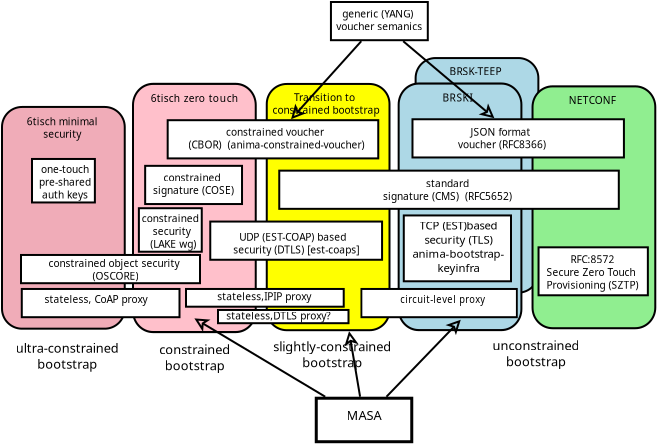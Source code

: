 <?xml version="1.0" encoding="UTF-8"?>
<dia:diagram xmlns:dia="http://www.lysator.liu.se/~alla/dia/">
  <dia:layer name="Background" visible="true" connectable="true" active="true">
    <dia:group>
      <dia:attribute name="meta">
        <dia:composite type="dict"/>
      </dia:attribute>
      <dia:attribute name="matrix"/>
      <dia:object type="Standard - Box" version="0" id="O0">
        <dia:attribute name="obj_pos">
          <dia:point val="14.435,-1.19"/>
        </dia:attribute>
        <dia:attribute name="obj_bb">
          <dia:rectangle val="14.386,-1.24;20.622,10.588"/>
        </dia:attribute>
        <dia:attribute name="elem_corner">
          <dia:point val="14.435,-1.19"/>
        </dia:attribute>
        <dia:attribute name="elem_width">
          <dia:real val="6.137"/>
        </dia:attribute>
        <dia:attribute name="elem_height">
          <dia:real val="11.729"/>
        </dia:attribute>
        <dia:attribute name="border_width">
          <dia:real val="0.1"/>
        </dia:attribute>
        <dia:attribute name="inner_color">
          <dia:color val="#add8e6ff"/>
        </dia:attribute>
        <dia:attribute name="show_background">
          <dia:boolean val="true"/>
        </dia:attribute>
        <dia:attribute name="corner_radius">
          <dia:real val="1"/>
        </dia:attribute>
      </dia:object>
      <dia:object type="Standard - Text" version="1" id="O1">
        <dia:attribute name="obj_pos">
          <dia:point val="17.399,-0.331"/>
        </dia:attribute>
        <dia:attribute name="obj_bb">
          <dia:rectangle val="16.053,-0.801;18.745,-0.211"/>
        </dia:attribute>
        <dia:attribute name="text">
          <dia:composite type="text">
            <dia:attribute name="string">
              <dia:string>#BRSK-TEEP#</dia:string>
            </dia:attribute>
            <dia:attribute name="font">
              <dia:font family="sans" style="0" name="Helvetica"/>
            </dia:attribute>
            <dia:attribute name="height">
              <dia:real val="0.635"/>
            </dia:attribute>
            <dia:attribute name="pos">
              <dia:point val="17.399,-0.331"/>
            </dia:attribute>
            <dia:attribute name="color">
              <dia:color val="#000000ff"/>
            </dia:attribute>
            <dia:attribute name="alignment">
              <dia:enum val="1"/>
            </dia:attribute>
          </dia:composite>
        </dia:attribute>
        <dia:attribute name="valign">
          <dia:enum val="3"/>
        </dia:attribute>
      </dia:object>
    </dia:group>
    <dia:object type="Standard - Box" version="0" id="O2">
      <dia:attribute name="obj_pos">
        <dia:point val="6.992,0.106"/>
      </dia:attribute>
      <dia:attribute name="obj_bb">
        <dia:rectangle val="6.942,0.056;13.178,12.469"/>
      </dia:attribute>
      <dia:attribute name="elem_corner">
        <dia:point val="6.992,0.106"/>
      </dia:attribute>
      <dia:attribute name="elem_width">
        <dia:real val="6.137"/>
      </dia:attribute>
      <dia:attribute name="elem_height">
        <dia:real val="12.312"/>
      </dia:attribute>
      <dia:attribute name="border_width">
        <dia:real val="0.1"/>
      </dia:attribute>
      <dia:attribute name="inner_color">
        <dia:color val="#ffff00ff"/>
      </dia:attribute>
      <dia:attribute name="show_background">
        <dia:boolean val="true"/>
      </dia:attribute>
      <dia:attribute name="corner_radius">
        <dia:real val="1"/>
      </dia:attribute>
    </dia:object>
    <dia:group>
      <dia:attribute name="meta">
        <dia:composite type="dict"/>
      </dia:attribute>
      <dia:attribute name="matrix">
        <dia:matrix xx="1" xy="0" yx="0" yy="1.031" x0="0" y0="-0.005"/>
      </dia:attribute>
      <dia:object type="Standard - Box" version="0" id="O3">
        <dia:attribute name="obj_pos">
          <dia:point val="20.281,0.224"/>
        </dia:attribute>
        <dia:attribute name="obj_bb">
          <dia:rectangle val="20.231,0.174;26.468,12.002"/>
        </dia:attribute>
        <dia:attribute name="elem_corner">
          <dia:point val="20.281,0.224"/>
        </dia:attribute>
        <dia:attribute name="elem_width">
          <dia:real val="6.137"/>
        </dia:attribute>
        <dia:attribute name="elem_height">
          <dia:real val="11.729"/>
        </dia:attribute>
        <dia:attribute name="border_width">
          <dia:real val="0.1"/>
        </dia:attribute>
        <dia:attribute name="inner_color">
          <dia:color val="#90ee90ff"/>
        </dia:attribute>
        <dia:attribute name="show_background">
          <dia:boolean val="true"/>
        </dia:attribute>
        <dia:attribute name="corner_radius">
          <dia:real val="1"/>
        </dia:attribute>
      </dia:object>
      <dia:object type="Standard - Text" version="1" id="O4">
        <dia:attribute name="obj_pos">
          <dia:point val="23.245,1.082"/>
        </dia:attribute>
        <dia:attribute name="obj_bb">
          <dia:rectangle val="22.041,0.612;24.449,1.202"/>
        </dia:attribute>
        <dia:attribute name="text">
          <dia:composite type="text">
            <dia:attribute name="string">
              <dia:string>#NETCONF#</dia:string>
            </dia:attribute>
            <dia:attribute name="font">
              <dia:font family="sans" style="0" name="Helvetica"/>
            </dia:attribute>
            <dia:attribute name="height">
              <dia:real val="0.635"/>
            </dia:attribute>
            <dia:attribute name="pos">
              <dia:point val="23.245,1.082"/>
            </dia:attribute>
            <dia:attribute name="color">
              <dia:color val="#000000ff"/>
            </dia:attribute>
            <dia:attribute name="alignment">
              <dia:enum val="1"/>
            </dia:attribute>
          </dia:composite>
        </dia:attribute>
        <dia:attribute name="valign">
          <dia:enum val="3"/>
        </dia:attribute>
      </dia:object>
    </dia:group>
    <dia:group>
      <dia:attribute name="meta">
        <dia:composite type="dict"/>
      </dia:attribute>
      <dia:attribute name="matrix">
        <dia:matrix xx="1" xy="0" yx="0" yy="1.058" x0="0" y0="-0.003"/>
      </dia:attribute>
      <dia:object type="Standard - Box" version="0" id="O5">
        <dia:attribute name="obj_pos">
          <dia:point val="0.304,0.099"/>
        </dia:attribute>
        <dia:attribute name="obj_bb">
          <dia:rectangle val="0.254,0.049;6.491,11.877"/>
        </dia:attribute>
        <dia:attribute name="elem_corner">
          <dia:point val="0.304,0.099"/>
        </dia:attribute>
        <dia:attribute name="elem_width">
          <dia:real val="6.137"/>
        </dia:attribute>
        <dia:attribute name="elem_height">
          <dia:real val="11.729"/>
        </dia:attribute>
        <dia:attribute name="border_width">
          <dia:real val="0.1"/>
        </dia:attribute>
        <dia:attribute name="inner_color">
          <dia:color val="#ffc0cbff"/>
        </dia:attribute>
        <dia:attribute name="show_background">
          <dia:boolean val="true"/>
        </dia:attribute>
        <dia:attribute name="corner_radius">
          <dia:real val="1"/>
        </dia:attribute>
      </dia:object>
      <dia:object type="Standard - Text" version="1" id="O6">
        <dia:attribute name="obj_pos">
          <dia:point val="3.268,0.957"/>
        </dia:attribute>
        <dia:attribute name="obj_bb">
          <dia:rectangle val="1.079,0.487;5.457,1.077"/>
        </dia:attribute>
        <dia:attribute name="text">
          <dia:composite type="text">
            <dia:attribute name="string">
              <dia:string>#6tisch zero touch#</dia:string>
            </dia:attribute>
            <dia:attribute name="font">
              <dia:font family="sans" style="0" name="Helvetica"/>
            </dia:attribute>
            <dia:attribute name="height">
              <dia:real val="0.635"/>
            </dia:attribute>
            <dia:attribute name="pos">
              <dia:point val="3.268,0.957"/>
            </dia:attribute>
            <dia:attribute name="color">
              <dia:color val="#000000ff"/>
            </dia:attribute>
            <dia:attribute name="alignment">
              <dia:enum val="1"/>
            </dia:attribute>
          </dia:composite>
        </dia:attribute>
        <dia:attribute name="valign">
          <dia:enum val="3"/>
        </dia:attribute>
      </dia:object>
    </dia:group>
    <dia:group>
      <dia:attribute name="meta">
        <dia:composite type="dict"/>
      </dia:attribute>
      <dia:attribute name="matrix">
        <dia:matrix xx="1" xy="0" yx="0" yy="1.051" x0="0" y0="-0.002"/>
      </dia:attribute>
      <dia:object type="Standard - Box" version="0" id="O7">
        <dia:attribute name="obj_pos">
          <dia:point val="13.587,0.083"/>
        </dia:attribute>
        <dia:attribute name="obj_bb">
          <dia:rectangle val="13.537,0.033;19.774,11.861"/>
        </dia:attribute>
        <dia:attribute name="elem_corner">
          <dia:point val="13.587,0.083"/>
        </dia:attribute>
        <dia:attribute name="elem_width">
          <dia:real val="6.137"/>
        </dia:attribute>
        <dia:attribute name="elem_height">
          <dia:real val="11.729"/>
        </dia:attribute>
        <dia:attribute name="border_width">
          <dia:real val="0.1"/>
        </dia:attribute>
        <dia:attribute name="inner_color">
          <dia:color val="#add8e6ff"/>
        </dia:attribute>
        <dia:attribute name="show_background">
          <dia:boolean val="true"/>
        </dia:attribute>
        <dia:attribute name="corner_radius">
          <dia:real val="1"/>
        </dia:attribute>
      </dia:object>
      <dia:object type="Standard - Text" version="1" id="O8">
        <dia:attribute name="obj_pos">
          <dia:point val="16.551,0.941"/>
        </dia:attribute>
        <dia:attribute name="obj_bb">
          <dia:rectangle val="15.798,0.471;17.303,1.061"/>
        </dia:attribute>
        <dia:attribute name="text">
          <dia:composite type="text">
            <dia:attribute name="string">
              <dia:string>#BRSKI#</dia:string>
            </dia:attribute>
            <dia:attribute name="font">
              <dia:font family="sans" style="0" name="Helvetica"/>
            </dia:attribute>
            <dia:attribute name="height">
              <dia:real val="0.635"/>
            </dia:attribute>
            <dia:attribute name="pos">
              <dia:point val="16.551,0.941"/>
            </dia:attribute>
            <dia:attribute name="color">
              <dia:color val="#000000ff"/>
            </dia:attribute>
            <dia:attribute name="alignment">
              <dia:enum val="1"/>
            </dia:attribute>
          </dia:composite>
        </dia:attribute>
        <dia:attribute name="valign">
          <dia:enum val="3"/>
        </dia:attribute>
      </dia:object>
    </dia:group>
    <dia:object type="Standard - Box" version="0" id="O9">
      <dia:attribute name="obj_pos">
        <dia:point val="4.167,6.986"/>
      </dia:attribute>
      <dia:attribute name="obj_bb">
        <dia:rectangle val="4.117,6.936;12.807,8.946"/>
      </dia:attribute>
      <dia:attribute name="elem_corner">
        <dia:point val="4.167,6.986"/>
      </dia:attribute>
      <dia:attribute name="elem_width">
        <dia:real val="8.59"/>
      </dia:attribute>
      <dia:attribute name="elem_height">
        <dia:real val="1.91"/>
      </dia:attribute>
      <dia:attribute name="show_background">
        <dia:boolean val="true"/>
      </dia:attribute>
    </dia:object>
    <dia:object type="Standard - Text" version="1" id="O10">
      <dia:attribute name="obj_pos">
        <dia:point val="8.462,7.941"/>
      </dia:attribute>
      <dia:attribute name="obj_bb">
        <dia:rectangle val="5.014,7.471;11.909,8.696"/>
      </dia:attribute>
      <dia:attribute name="text">
        <dia:composite type="text">
          <dia:attribute name="string">
            <dia:string>#UDP (EST-COAP) based
security (DTLS) [est-coaps]#</dia:string>
          </dia:attribute>
          <dia:attribute name="font">
            <dia:font family="sans" style="0" name="Helvetica"/>
          </dia:attribute>
          <dia:attribute name="height">
            <dia:real val="0.635"/>
          </dia:attribute>
          <dia:attribute name="pos">
            <dia:point val="8.462,7.941"/>
          </dia:attribute>
          <dia:attribute name="color">
            <dia:color val="#000000ff"/>
          </dia:attribute>
          <dia:attribute name="alignment">
            <dia:enum val="1"/>
          </dia:attribute>
        </dia:composite>
      </dia:attribute>
      <dia:attribute name="valign">
        <dia:enum val="3"/>
      </dia:attribute>
      <dia:connections>
        <dia:connection handle="0" to="O9" connection="8"/>
      </dia:connections>
    </dia:object>
    <dia:group>
      <dia:attribute name="meta">
        <dia:composite type="dict"/>
      </dia:attribute>
      <dia:attribute name="matrix"/>
      <dia:object type="Standard - Box" version="0" id="O11">
        <dia:attribute name="obj_pos">
          <dia:point val="0.912,4.2"/>
        </dia:attribute>
        <dia:attribute name="obj_bb">
          <dia:rectangle val="0.862,4.15;5.805,6.16"/>
        </dia:attribute>
        <dia:attribute name="elem_corner">
          <dia:point val="0.912,4.2"/>
        </dia:attribute>
        <dia:attribute name="elem_width">
          <dia:real val="4.843"/>
        </dia:attribute>
        <dia:attribute name="elem_height">
          <dia:real val="1.91"/>
        </dia:attribute>
        <dia:attribute name="show_background">
          <dia:boolean val="true"/>
        </dia:attribute>
      </dia:object>
      <dia:object type="Standard - Text" version="1" id="O12">
        <dia:attribute name="obj_pos">
          <dia:point val="3.333,4.977"/>
        </dia:attribute>
        <dia:attribute name="obj_bb">
          <dia:rectangle val="1.159,4.507;5.507,5.732"/>
        </dia:attribute>
        <dia:attribute name="text">
          <dia:composite type="text">
            <dia:attribute name="string">
              <dia:string>#constrained 
signature (COSE)#</dia:string>
            </dia:attribute>
            <dia:attribute name="font">
              <dia:font family="sans" style="0" name="Helvetica"/>
            </dia:attribute>
            <dia:attribute name="height">
              <dia:real val="0.635"/>
            </dia:attribute>
            <dia:attribute name="pos">
              <dia:point val="3.333,4.977"/>
            </dia:attribute>
            <dia:attribute name="color">
              <dia:color val="#000000ff"/>
            </dia:attribute>
            <dia:attribute name="alignment">
              <dia:enum val="1"/>
            </dia:attribute>
          </dia:composite>
        </dia:attribute>
        <dia:attribute name="valign">
          <dia:enum val="3"/>
        </dia:attribute>
      </dia:object>
    </dia:group>
    <dia:object type="Standard - Box" version="0" id="O13">
      <dia:attribute name="obj_pos">
        <dia:point val="10.201,-3.992"/>
      </dia:attribute>
      <dia:attribute name="obj_bb">
        <dia:rectangle val="10.151,-4.042;15.094,-2.032"/>
      </dia:attribute>
      <dia:attribute name="elem_corner">
        <dia:point val="10.201,-3.992"/>
      </dia:attribute>
      <dia:attribute name="elem_width">
        <dia:real val="4.843"/>
      </dia:attribute>
      <dia:attribute name="elem_height">
        <dia:real val="1.91"/>
      </dia:attribute>
      <dia:attribute name="show_background">
        <dia:boolean val="true"/>
      </dia:attribute>
    </dia:object>
    <dia:object type="Standard - Text" version="1" id="O14">
      <dia:attribute name="obj_pos">
        <dia:point val="12.622,-3.215"/>
      </dia:attribute>
      <dia:attribute name="obj_bb">
        <dia:rectangle val="10.319,-3.685;14.926,-2.46"/>
      </dia:attribute>
      <dia:attribute name="text">
        <dia:composite type="text">
          <dia:attribute name="string">
            <dia:string>#generic (YANG) 
voucher semanics#</dia:string>
          </dia:attribute>
          <dia:attribute name="font">
            <dia:font family="sans" style="0" name="Helvetica"/>
          </dia:attribute>
          <dia:attribute name="height">
            <dia:real val="0.635"/>
          </dia:attribute>
          <dia:attribute name="pos">
            <dia:point val="12.622,-3.215"/>
          </dia:attribute>
          <dia:attribute name="color">
            <dia:color val="#000000ff"/>
          </dia:attribute>
          <dia:attribute name="alignment">
            <dia:enum val="1"/>
          </dia:attribute>
        </dia:composite>
      </dia:attribute>
      <dia:attribute name="valign">
        <dia:enum val="3"/>
      </dia:attribute>
    </dia:object>
    <dia:object type="Standard - Text" version="1" id="O15">
      <dia:attribute name="obj_pos">
        <dia:point val="12.907,-3.307"/>
      </dia:attribute>
      <dia:attribute name="obj_bb">
        <dia:rectangle val="12.907,-3.902;12.907,-3.157"/>
      </dia:attribute>
      <dia:attribute name="text">
        <dia:composite type="text">
          <dia:attribute name="string">
            <dia:string>##</dia:string>
          </dia:attribute>
          <dia:attribute name="font">
            <dia:font family="sans" style="0" name="Helvetica"/>
          </dia:attribute>
          <dia:attribute name="height">
            <dia:real val="0.8"/>
          </dia:attribute>
          <dia:attribute name="pos">
            <dia:point val="12.907,-3.307"/>
          </dia:attribute>
          <dia:attribute name="color">
            <dia:color val="#000000ff"/>
          </dia:attribute>
          <dia:attribute name="alignment">
            <dia:enum val="0"/>
          </dia:attribute>
        </dia:composite>
      </dia:attribute>
      <dia:attribute name="valign">
        <dia:enum val="3"/>
      </dia:attribute>
    </dia:object>
    <dia:object type="Standard - Line" version="0" id="O16">
      <dia:attribute name="obj_pos">
        <dia:point val="11.718,-2.032"/>
      </dia:attribute>
      <dia:attribute name="obj_bb">
        <dia:rectangle val="8.136,-2.103;11.788,1.938"/>
      </dia:attribute>
      <dia:attribute name="conn_endpoints">
        <dia:point val="11.718,-2.032"/>
        <dia:point val="8.207,1.868"/>
      </dia:attribute>
      <dia:attribute name="numcp">
        <dia:int val="1"/>
      </dia:attribute>
      <dia:attribute name="end_arrow">
        <dia:enum val="23"/>
      </dia:attribute>
      <dia:attribute name="end_arrow_length">
        <dia:real val="0.5"/>
      </dia:attribute>
      <dia:attribute name="end_arrow_width">
        <dia:real val="0.5"/>
      </dia:attribute>
      <dia:connections>
        <dia:connection handle="0" to="O13" connection="8"/>
        <dia:connection handle="1" to="O23" connection="8"/>
      </dia:connections>
    </dia:object>
    <dia:object type="Standard - Line" version="0" id="O17">
      <dia:attribute name="obj_pos">
        <dia:point val="13.812,-2.032"/>
      </dia:attribute>
      <dia:attribute name="obj_bb">
        <dia:rectangle val="13.742,-2.102;18.444,1.891"/>
      </dia:attribute>
      <dia:attribute name="conn_endpoints">
        <dia:point val="13.812,-2.032"/>
        <dia:point val="18.373,1.821"/>
      </dia:attribute>
      <dia:attribute name="numcp">
        <dia:int val="1"/>
      </dia:attribute>
      <dia:attribute name="end_arrow">
        <dia:enum val="23"/>
      </dia:attribute>
      <dia:attribute name="end_arrow_length">
        <dia:real val="0.5"/>
      </dia:attribute>
      <dia:attribute name="end_arrow_width">
        <dia:real val="0.5"/>
      </dia:attribute>
      <dia:connections>
        <dia:connection handle="0" to="O13" connection="8"/>
        <dia:connection handle="1" to="O18" connection="8"/>
      </dia:connections>
    </dia:object>
    <dia:object type="Standard - Box" version="0" id="O18">
      <dia:attribute name="obj_pos">
        <dia:point val="14.278,1.871"/>
      </dia:attribute>
      <dia:attribute name="obj_bb">
        <dia:rectangle val="14.228,1.821;24.899,3.831"/>
      </dia:attribute>
      <dia:attribute name="elem_corner">
        <dia:point val="14.278,1.871"/>
      </dia:attribute>
      <dia:attribute name="elem_width">
        <dia:real val="10.572"/>
      </dia:attribute>
      <dia:attribute name="elem_height">
        <dia:real val="1.91"/>
      </dia:attribute>
      <dia:attribute name="show_background">
        <dia:boolean val="true"/>
      </dia:attribute>
    </dia:object>
    <dia:object type="Standard - Text" version="1" id="O19">
      <dia:attribute name="obj_pos">
        <dia:point val="18.752,2.69"/>
      </dia:attribute>
      <dia:attribute name="obj_bb">
        <dia:rectangle val="16.3,2.206;21.218,3.475"/>
      </dia:attribute>
      <dia:attribute name="text">
        <dia:composite type="text">
          <dia:attribute name="string">
            <dia:string>#JSON format 
voucher (RFC8366)#</dia:string>
          </dia:attribute>
          <dia:attribute name="font">
            <dia:font family="sans" style="0" name="Helvetica"/>
          </dia:attribute>
          <dia:attribute name="height">
            <dia:real val="0.635"/>
          </dia:attribute>
          <dia:attribute name="pos">
            <dia:point val="18.752,2.69"/>
          </dia:attribute>
          <dia:attribute name="color">
            <dia:color val="#000000ff"/>
          </dia:attribute>
          <dia:attribute name="alignment">
            <dia:enum val="1"/>
          </dia:attribute>
        </dia:composite>
      </dia:attribute>
      <dia:attribute name="valign">
        <dia:enum val="3"/>
      </dia:attribute>
    </dia:object>
    <dia:object type="Standard - Box" version="0" id="O20">
      <dia:attribute name="obj_pos">
        <dia:point val="7.617,4.44"/>
      </dia:attribute>
      <dia:attribute name="obj_bb">
        <dia:rectangle val="7.567,4.39;24.644,6.401"/>
      </dia:attribute>
      <dia:attribute name="elem_corner">
        <dia:point val="7.617,4.44"/>
      </dia:attribute>
      <dia:attribute name="elem_width">
        <dia:real val="16.977"/>
      </dia:attribute>
      <dia:attribute name="elem_height">
        <dia:real val="1.91"/>
      </dia:attribute>
      <dia:attribute name="show_background">
        <dia:boolean val="true"/>
      </dia:attribute>
    </dia:object>
    <dia:object type="Standard - Text" version="1" id="O21">
      <dia:attribute name="obj_pos">
        <dia:point val="16.028,5.268"/>
      </dia:attribute>
      <dia:attribute name="obj_bb">
        <dia:rectangle val="12.491,4.783;19.58,6.052"/>
      </dia:attribute>
      <dia:attribute name="text">
        <dia:composite type="text">
          <dia:attribute name="string">
            <dia:string>#standard
signature (CMS)  (RFC5652)#</dia:string>
          </dia:attribute>
          <dia:attribute name="font">
            <dia:font family="sans" style="0" name="Helvetica"/>
          </dia:attribute>
          <dia:attribute name="height">
            <dia:real val="0.635"/>
          </dia:attribute>
          <dia:attribute name="pos">
            <dia:point val="16.028,5.268"/>
          </dia:attribute>
          <dia:attribute name="color">
            <dia:color val="#000000ff"/>
          </dia:attribute>
          <dia:attribute name="alignment">
            <dia:enum val="1"/>
          </dia:attribute>
        </dia:composite>
      </dia:attribute>
      <dia:attribute name="valign">
        <dia:enum val="3"/>
      </dia:attribute>
    </dia:object>
    <dia:object type="Standard - Text" version="1" id="O22">
      <dia:attribute name="obj_pos">
        <dia:point val="9.955,0.965"/>
      </dia:attribute>
      <dia:attribute name="obj_bb">
        <dia:rectangle val="7.154,0.495;12.757,1.72"/>
      </dia:attribute>
      <dia:attribute name="text">
        <dia:composite type="text">
          <dia:attribute name="string">
            <dia:string>#Transition to 
constrained bootstrap#</dia:string>
          </dia:attribute>
          <dia:attribute name="font">
            <dia:font family="sans" style="0" name="Helvetica"/>
          </dia:attribute>
          <dia:attribute name="height">
            <dia:real val="0.635"/>
          </dia:attribute>
          <dia:attribute name="pos">
            <dia:point val="9.955,0.965"/>
          </dia:attribute>
          <dia:attribute name="color">
            <dia:color val="#000000ff"/>
          </dia:attribute>
          <dia:attribute name="alignment">
            <dia:enum val="1"/>
          </dia:attribute>
        </dia:composite>
      </dia:attribute>
      <dia:attribute name="valign">
        <dia:enum val="3"/>
      </dia:attribute>
    </dia:object>
    <dia:object type="Standard - Box" version="0" id="O23">
      <dia:attribute name="obj_pos">
        <dia:point val="2.038,1.918"/>
      </dia:attribute>
      <dia:attribute name="obj_bb">
        <dia:rectangle val="1.988,1.868;12.617,3.878"/>
      </dia:attribute>
      <dia:attribute name="elem_corner">
        <dia:point val="2.038,1.918"/>
      </dia:attribute>
      <dia:attribute name="elem_width">
        <dia:real val="10.529"/>
      </dia:attribute>
      <dia:attribute name="elem_height">
        <dia:real val="1.91"/>
      </dia:attribute>
      <dia:attribute name="show_background">
        <dia:boolean val="true"/>
      </dia:attribute>
    </dia:object>
    <dia:object type="Standard - Text" version="1" id="O24">
      <dia:attribute name="obj_pos">
        <dia:point val="7.484,2.695"/>
      </dia:attribute>
      <dia:attribute name="obj_bb">
        <dia:rectangle val="2.715,2.21;12.267,3.48"/>
      </dia:attribute>
      <dia:attribute name="text">
        <dia:composite type="text">
          <dia:attribute name="string">
            <dia:string>#constrained voucher 
(CBOR)  (anima-constrained-voucher)#</dia:string>
          </dia:attribute>
          <dia:attribute name="font">
            <dia:font family="sans" style="0" name="Helvetica"/>
          </dia:attribute>
          <dia:attribute name="height">
            <dia:real val="0.635"/>
          </dia:attribute>
          <dia:attribute name="pos">
            <dia:point val="7.484,2.695"/>
          </dia:attribute>
          <dia:attribute name="color">
            <dia:color val="#000000ff"/>
          </dia:attribute>
          <dia:attribute name="alignment">
            <dia:enum val="1"/>
          </dia:attribute>
        </dia:composite>
      </dia:attribute>
      <dia:attribute name="valign">
        <dia:enum val="3"/>
      </dia:attribute>
    </dia:object>
    <dia:object type="Standard - Text" version="1" id="O25">
      <dia:attribute name="obj_pos">
        <dia:point val="10.217,13.819"/>
      </dia:attribute>
      <dia:attribute name="obj_bb">
        <dia:rectangle val="10.217,13.224;10.217,13.969"/>
      </dia:attribute>
      <dia:attribute name="text">
        <dia:composite type="text">
          <dia:attribute name="string">
            <dia:string>##</dia:string>
          </dia:attribute>
          <dia:attribute name="font">
            <dia:font family="sans" style="0" name="Helvetica"/>
          </dia:attribute>
          <dia:attribute name="height">
            <dia:real val="0.8"/>
          </dia:attribute>
          <dia:attribute name="pos">
            <dia:point val="10.217,13.819"/>
          </dia:attribute>
          <dia:attribute name="color">
            <dia:color val="#000000ff"/>
          </dia:attribute>
          <dia:attribute name="alignment">
            <dia:enum val="1"/>
          </dia:attribute>
        </dia:composite>
      </dia:attribute>
      <dia:attribute name="valign">
        <dia:enum val="3"/>
      </dia:attribute>
    </dia:object>
    <dia:object type="Standard - Text" version="1" id="O26">
      <dia:attribute name="obj_pos">
        <dia:point val="3.392,13.619"/>
      </dia:attribute>
      <dia:attribute name="obj_bb">
        <dia:rectangle val="1.506,13.024;5.278,14.569"/>
      </dia:attribute>
      <dia:attribute name="text">
        <dia:composite type="text">
          <dia:attribute name="string">
            <dia:string>#constrained
bootstrap#</dia:string>
          </dia:attribute>
          <dia:attribute name="font">
            <dia:font family="sans" style="0" name="Helvetica"/>
          </dia:attribute>
          <dia:attribute name="height">
            <dia:real val="0.8"/>
          </dia:attribute>
          <dia:attribute name="pos">
            <dia:point val="3.392,13.619"/>
          </dia:attribute>
          <dia:attribute name="color">
            <dia:color val="#000000ff"/>
          </dia:attribute>
          <dia:attribute name="alignment">
            <dia:enum val="1"/>
          </dia:attribute>
        </dia:composite>
      </dia:attribute>
      <dia:attribute name="valign">
        <dia:enum val="3"/>
      </dia:attribute>
    </dia:object>
    <dia:object type="Standard - Text" version="1" id="O27">
      <dia:attribute name="obj_pos">
        <dia:point val="20.453,13.426"/>
      </dia:attribute>
      <dia:attribute name="obj_bb">
        <dia:rectangle val="18.162,12.831;22.744,14.376"/>
      </dia:attribute>
      <dia:attribute name="text">
        <dia:composite type="text">
          <dia:attribute name="string">
            <dia:string>#unconstrained
bootstrap#</dia:string>
          </dia:attribute>
          <dia:attribute name="font">
            <dia:font family="sans" style="0" name="Helvetica"/>
          </dia:attribute>
          <dia:attribute name="height">
            <dia:real val="0.8"/>
          </dia:attribute>
          <dia:attribute name="pos">
            <dia:point val="20.453,13.426"/>
          </dia:attribute>
          <dia:attribute name="color">
            <dia:color val="#000000ff"/>
          </dia:attribute>
          <dia:attribute name="alignment">
            <dia:enum val="1"/>
          </dia:attribute>
        </dia:composite>
      </dia:attribute>
      <dia:attribute name="valign">
        <dia:enum val="3"/>
      </dia:attribute>
    </dia:object>
    <dia:object type="Standard - Box" version="0" id="O28">
      <dia:attribute name="obj_pos">
        <dia:point val="20.581,8.274"/>
      </dia:attribute>
      <dia:attribute name="obj_bb">
        <dia:rectangle val="20.531,8.224;26.097,10.722"/>
      </dia:attribute>
      <dia:attribute name="elem_corner">
        <dia:point val="20.581,8.274"/>
      </dia:attribute>
      <dia:attribute name="elem_width">
        <dia:real val="5.466"/>
      </dia:attribute>
      <dia:attribute name="elem_height">
        <dia:real val="2.398"/>
      </dia:attribute>
      <dia:attribute name="show_background">
        <dia:boolean val="true"/>
      </dia:attribute>
    </dia:object>
    <dia:object type="Standard - Text" version="1" id="O29">
      <dia:attribute name="obj_pos">
        <dia:point val="23.282,9.075"/>
      </dia:attribute>
      <dia:attribute name="obj_bb">
        <dia:rectangle val="20.828,8.605;25.735,10.465"/>
      </dia:attribute>
      <dia:attribute name="text">
        <dia:composite type="text">
          <dia:attribute name="string">
            <dia:string>#RFC:8572
Secure Zero Touch 
Provisioning (SZTP)#</dia:string>
          </dia:attribute>
          <dia:attribute name="font">
            <dia:font family="sans" style="0" name="Helvetica"/>
          </dia:attribute>
          <dia:attribute name="height">
            <dia:real val="0.635"/>
          </dia:attribute>
          <dia:attribute name="pos">
            <dia:point val="23.282,9.075"/>
          </dia:attribute>
          <dia:attribute name="color">
            <dia:color val="#000000ff"/>
          </dia:attribute>
          <dia:attribute name="alignment">
            <dia:enum val="1"/>
          </dia:attribute>
        </dia:composite>
      </dia:attribute>
      <dia:attribute name="valign">
        <dia:enum val="3"/>
      </dia:attribute>
    </dia:object>
    <dia:object type="Standard - Text" version="1" id="O30">
      <dia:attribute name="obj_pos">
        <dia:point val="10.262,13.476"/>
      </dia:attribute>
      <dia:attribute name="obj_bb">
        <dia:rectangle val="7.112,12.881;13.412,14.426"/>
      </dia:attribute>
      <dia:attribute name="text">
        <dia:composite type="text">
          <dia:attribute name="string">
            <dia:string>#slightly-constrained
bootstrap#</dia:string>
          </dia:attribute>
          <dia:attribute name="font">
            <dia:font family="sans" style="0" name="Helvetica"/>
          </dia:attribute>
          <dia:attribute name="height">
            <dia:real val="0.8"/>
          </dia:attribute>
          <dia:attribute name="pos">
            <dia:point val="10.262,13.476"/>
          </dia:attribute>
          <dia:attribute name="color">
            <dia:color val="#000000ff"/>
          </dia:attribute>
          <dia:attribute name="alignment">
            <dia:enum val="1"/>
          </dia:attribute>
        </dia:composite>
      </dia:attribute>
      <dia:attribute name="valign">
        <dia:enum val="3"/>
      </dia:attribute>
    </dia:object>
    <dia:object type="Standard - Box" version="0" id="O31">
      <dia:attribute name="obj_pos">
        <dia:point val="9.467,15.819"/>
      </dia:attribute>
      <dia:attribute name="obj_bb">
        <dia:rectangle val="9.392,15.744;14.317,18.069"/>
      </dia:attribute>
      <dia:attribute name="elem_corner">
        <dia:point val="9.467,15.819"/>
      </dia:attribute>
      <dia:attribute name="elem_width">
        <dia:real val="4.775"/>
      </dia:attribute>
      <dia:attribute name="elem_height">
        <dia:real val="2.175"/>
      </dia:attribute>
      <dia:attribute name="border_width">
        <dia:real val="0.15"/>
      </dia:attribute>
      <dia:attribute name="show_background">
        <dia:boolean val="true"/>
      </dia:attribute>
    </dia:object>
    <dia:object type="Standard - Text" version="1" id="O32">
      <dia:attribute name="obj_pos">
        <dia:point val="11.854,16.906"/>
      </dia:attribute>
      <dia:attribute name="obj_bb">
        <dia:rectangle val="10.931,16.311;12.778,17.056"/>
      </dia:attribute>
      <dia:attribute name="text">
        <dia:composite type="text">
          <dia:attribute name="string">
            <dia:string>#MASA#</dia:string>
          </dia:attribute>
          <dia:attribute name="font">
            <dia:font family="sans" style="0" name="Helvetica"/>
          </dia:attribute>
          <dia:attribute name="height">
            <dia:real val="0.8"/>
          </dia:attribute>
          <dia:attribute name="pos">
            <dia:point val="11.854,16.906"/>
          </dia:attribute>
          <dia:attribute name="color">
            <dia:color val="#000000ff"/>
          </dia:attribute>
          <dia:attribute name="alignment">
            <dia:enum val="1"/>
          </dia:attribute>
        </dia:composite>
      </dia:attribute>
      <dia:attribute name="valign">
        <dia:enum val="3"/>
      </dia:attribute>
      <dia:connections>
        <dia:connection handle="0" to="O31" connection="8"/>
      </dia:connections>
    </dia:object>
    <dia:object type="Standard - Line" version="0" id="O33">
      <dia:attribute name="obj_pos">
        <dia:point val="12.975,15.745"/>
      </dia:attribute>
      <dia:attribute name="obj_bb">
        <dia:rectangle val="12.904,11.823;16.762,15.816"/>
      </dia:attribute>
      <dia:attribute name="conn_endpoints">
        <dia:point val="12.975,15.745"/>
        <dia:point val="16.692,11.894"/>
      </dia:attribute>
      <dia:attribute name="numcp">
        <dia:int val="1"/>
      </dia:attribute>
      <dia:attribute name="line_width">
        <dia:real val="0.1"/>
      </dia:attribute>
      <dia:attribute name="end_arrow">
        <dia:enum val="23"/>
      </dia:attribute>
      <dia:attribute name="end_arrow_length">
        <dia:real val="0.5"/>
      </dia:attribute>
      <dia:attribute name="end_arrow_width">
        <dia:real val="0.5"/>
      </dia:attribute>
      <dia:connections>
        <dia:connection handle="0" to="O31" connection="8"/>
      </dia:connections>
    </dia:object>
    <dia:object type="Standard - Line" version="0" id="O34">
      <dia:attribute name="obj_pos">
        <dia:point val="9.914,15.744"/>
      </dia:attribute>
      <dia:attribute name="obj_bb">
        <dia:rectangle val="3.304,11.759;9.983,15.813"/>
      </dia:attribute>
      <dia:attribute name="conn_endpoints">
        <dia:point val="9.914,15.744"/>
        <dia:point val="3.373,11.827"/>
      </dia:attribute>
      <dia:attribute name="numcp">
        <dia:int val="1"/>
      </dia:attribute>
      <dia:attribute name="line_width">
        <dia:real val="0.1"/>
      </dia:attribute>
      <dia:attribute name="end_arrow">
        <dia:enum val="23"/>
      </dia:attribute>
      <dia:attribute name="end_arrow_length">
        <dia:real val="0.5"/>
      </dia:attribute>
      <dia:attribute name="end_arrow_width">
        <dia:real val="0.5"/>
      </dia:attribute>
      <dia:connections>
        <dia:connection handle="0" to="O31" connection="8"/>
        <dia:connection handle="1" to="O5" connection="6"/>
      </dia:connections>
    </dia:object>
    <dia:object type="Standard - Line" version="0" id="O35">
      <dia:attribute name="obj_pos">
        <dia:point val="11.658,15.744"/>
      </dia:attribute>
      <dia:attribute name="obj_bb">
        <dia:rectangle val="10.87,12.411;11.716,15.802"/>
      </dia:attribute>
      <dia:attribute name="conn_endpoints">
        <dia:point val="11.658,15.744"/>
        <dia:point val="11.106,12.469"/>
      </dia:attribute>
      <dia:attribute name="numcp">
        <dia:int val="1"/>
      </dia:attribute>
      <dia:attribute name="line_width">
        <dia:real val="0.1"/>
      </dia:attribute>
      <dia:attribute name="end_arrow">
        <dia:enum val="23"/>
      </dia:attribute>
      <dia:attribute name="end_arrow_length">
        <dia:real val="0.5"/>
      </dia:attribute>
      <dia:attribute name="end_arrow_width">
        <dia:real val="0.5"/>
      </dia:attribute>
      <dia:connections>
        <dia:connection handle="0" to="O31" connection="8"/>
        <dia:connection handle="1" to="O2" connection="8"/>
      </dia:connections>
    </dia:object>
    <dia:object type="Standard - Box" version="0" id="O36">
      <dia:attribute name="obj_pos">
        <dia:point val="-6.246,1.256"/>
      </dia:attribute>
      <dia:attribute name="obj_bb">
        <dia:rectangle val="-6.296,1.206;-0.059,12.394"/>
      </dia:attribute>
      <dia:attribute name="elem_corner">
        <dia:point val="-6.246,1.256"/>
      </dia:attribute>
      <dia:attribute name="elem_width">
        <dia:real val="6.137"/>
      </dia:attribute>
      <dia:attribute name="elem_height">
        <dia:real val="11.087"/>
      </dia:attribute>
      <dia:attribute name="border_width">
        <dia:real val="0.1"/>
      </dia:attribute>
      <dia:attribute name="inner_color">
        <dia:color val="#eb8f9fbd"/>
      </dia:attribute>
      <dia:attribute name="show_background">
        <dia:boolean val="true"/>
      </dia:attribute>
      <dia:attribute name="corner_radius">
        <dia:real val="1"/>
      </dia:attribute>
    </dia:object>
    <dia:object type="Standard - Text" version="1" id="O37">
      <dia:attribute name="obj_pos">
        <dia:point val="-3.232,2.165"/>
      </dia:attribute>
      <dia:attribute name="obj_bb">
        <dia:rectangle val="-5.1,1.695;-1.365,2.92"/>
      </dia:attribute>
      <dia:attribute name="text">
        <dia:composite type="text">
          <dia:attribute name="string">
            <dia:string>#6tisch minimal
security#</dia:string>
          </dia:attribute>
          <dia:attribute name="font">
            <dia:font family="sans" style="0" name="Helvetica"/>
          </dia:attribute>
          <dia:attribute name="height">
            <dia:real val="0.635"/>
          </dia:attribute>
          <dia:attribute name="pos">
            <dia:point val="-3.232,2.165"/>
          </dia:attribute>
          <dia:attribute name="color">
            <dia:color val="#000000ff"/>
          </dia:attribute>
          <dia:attribute name="alignment">
            <dia:enum val="1"/>
          </dia:attribute>
        </dia:composite>
      </dia:attribute>
      <dia:attribute name="valign">
        <dia:enum val="3"/>
      </dia:attribute>
    </dia:object>
    <dia:object type="Standard - Box" version="0" id="O38">
      <dia:attribute name="obj_pos">
        <dia:point val="0.598,6.319"/>
      </dia:attribute>
      <dia:attribute name="obj_bb">
        <dia:rectangle val="0.548,6.269;3.792,8.544"/>
      </dia:attribute>
      <dia:attribute name="elem_corner">
        <dia:point val="0.598,6.319"/>
      </dia:attribute>
      <dia:attribute name="elem_width">
        <dia:real val="3.144"/>
      </dia:attribute>
      <dia:attribute name="elem_height">
        <dia:real val="2.175"/>
      </dia:attribute>
      <dia:attribute name="show_background">
        <dia:boolean val="true"/>
      </dia:attribute>
    </dia:object>
    <dia:object type="Standard - Text" version="1" id="O39">
      <dia:attribute name="obj_pos">
        <dia:point val="2.244,7.024"/>
      </dia:attribute>
      <dia:attribute name="obj_bb">
        <dia:rectangle val="0.667,6.539;3.837,8.444"/>
      </dia:attribute>
      <dia:attribute name="text">
        <dia:composite type="text">
          <dia:attribute name="string">
            <dia:string>#constrained 
security
 (LAKE wg)#</dia:string>
          </dia:attribute>
          <dia:attribute name="font">
            <dia:font family="sans" style="0" name="Helvetica"/>
          </dia:attribute>
          <dia:attribute name="height">
            <dia:real val="0.635"/>
          </dia:attribute>
          <dia:attribute name="pos">
            <dia:point val="2.244,7.024"/>
          </dia:attribute>
          <dia:attribute name="color">
            <dia:color val="#000000ff"/>
          </dia:attribute>
          <dia:attribute name="alignment">
            <dia:enum val="1"/>
          </dia:attribute>
        </dia:composite>
      </dia:attribute>
      <dia:attribute name="valign">
        <dia:enum val="3"/>
      </dia:attribute>
    </dia:object>
    <dia:object type="Standard - Box" version="0" id="O40">
      <dia:attribute name="obj_pos">
        <dia:point val="13.843,6.68"/>
      </dia:attribute>
      <dia:attribute name="obj_bb">
        <dia:rectangle val="13.793,6.63;19.254,10.021"/>
      </dia:attribute>
      <dia:attribute name="elem_corner">
        <dia:point val="13.843,6.68"/>
      </dia:attribute>
      <dia:attribute name="elem_width">
        <dia:real val="5.361"/>
      </dia:attribute>
      <dia:attribute name="elem_height">
        <dia:real val="3.292"/>
      </dia:attribute>
      <dia:attribute name="show_background">
        <dia:boolean val="true"/>
      </dia:attribute>
    </dia:object>
    <dia:object type="Standard - Text" version="1" id="O41">
      <dia:attribute name="obj_pos">
        <dia:point val="16.583,7.387"/>
      </dia:attribute>
      <dia:attribute name="obj_bb">
        <dia:rectangle val="14.14,6.862;19.027,9.636"/>
      </dia:attribute>
      <dia:attribute name="text">
        <dia:composite type="text">
          <dia:attribute name="string">
            <dia:string>#TCP (EST)based
security (TLS)
anima-bootstrap-
keyinfra#</dia:string>
          </dia:attribute>
          <dia:attribute name="font">
            <dia:font family="sans" style="0" name="Helvetica"/>
          </dia:attribute>
          <dia:attribute name="height">
            <dia:real val="0.706"/>
          </dia:attribute>
          <dia:attribute name="pos">
            <dia:point val="16.583,7.387"/>
          </dia:attribute>
          <dia:attribute name="color">
            <dia:color val="#000000ff"/>
          </dia:attribute>
          <dia:attribute name="alignment">
            <dia:enum val="1"/>
          </dia:attribute>
        </dia:composite>
      </dia:attribute>
      <dia:attribute name="valign">
        <dia:enum val="3"/>
      </dia:attribute>
    </dia:object>
    <dia:group>
      <dia:attribute name="meta">
        <dia:composite type="dict"/>
      </dia:attribute>
      <dia:attribute name="matrix"/>
      <dia:object type="Standard - Box" version="0" id="O42">
        <dia:attribute name="obj_pos">
          <dia:point val="-5.296,8.656"/>
        </dia:attribute>
        <dia:attribute name="obj_bb">
          <dia:rectangle val="-5.346,8.606;3.704,10.119"/>
        </dia:attribute>
        <dia:attribute name="elem_corner">
          <dia:point val="-5.296,8.656"/>
        </dia:attribute>
        <dia:attribute name="elem_width">
          <dia:real val="8.95"/>
        </dia:attribute>
        <dia:attribute name="elem_height">
          <dia:real val="1.412"/>
        </dia:attribute>
        <dia:attribute name="show_background">
          <dia:boolean val="true"/>
        </dia:attribute>
      </dia:object>
      <dia:object type="Standard - Text" version="1" id="O43">
        <dia:attribute name="obj_pos">
          <dia:point val="-0.574,9.259"/>
        </dia:attribute>
        <dia:attribute name="obj_bb">
          <dia:rectangle val="-4.111,8.789;2.962,10.014"/>
        </dia:attribute>
        <dia:attribute name="text">
          <dia:composite type="text">
            <dia:attribute name="string">
              <dia:string>#constrained object security 
(OSCORE)#</dia:string>
            </dia:attribute>
            <dia:attribute name="font">
              <dia:font family="sans" style="0" name="Helvetica"/>
            </dia:attribute>
            <dia:attribute name="height">
              <dia:real val="0.635"/>
            </dia:attribute>
            <dia:attribute name="pos">
              <dia:point val="-0.574,9.259"/>
            </dia:attribute>
            <dia:attribute name="color">
              <dia:color val="#000000ff"/>
            </dia:attribute>
            <dia:attribute name="alignment">
              <dia:enum val="1"/>
            </dia:attribute>
          </dia:composite>
        </dia:attribute>
        <dia:attribute name="valign">
          <dia:enum val="3"/>
        </dia:attribute>
      </dia:object>
    </dia:group>
    <dia:group>
      <dia:attribute name="meta">
        <dia:composite type="dict"/>
      </dia:attribute>
      <dia:attribute name="matrix">
        <dia:matrix xx="0.917" xy="0" yx="0" yy="1" x0="1.621" y0="0"/>
        <dia:connections>
          <dia:connection handle="0" to="O44" connection="8"/>
        </dia:connections>
      </dia:attribute>
      <dia:object type="Standard - Box" version="0" id="O44">
        <dia:attribute name="obj_pos">
          <dia:point val="11.018,10.356"/>
        </dia:attribute>
        <dia:attribute name="obj_bb">
          <dia:rectangle val="10.968,10.306;19.543,11.819"/>
        </dia:attribute>
        <dia:attribute name="elem_corner">
          <dia:point val="11.018,10.356"/>
        </dia:attribute>
        <dia:attribute name="elem_width">
          <dia:real val="8.475"/>
        </dia:attribute>
        <dia:attribute name="elem_height">
          <dia:real val="1.412"/>
        </dia:attribute>
        <dia:attribute name="show_background">
          <dia:boolean val="true"/>
        </dia:attribute>
      </dia:object>
      <dia:object type="Standard - Text" version="1" id="O45">
        <dia:attribute name="obj_pos">
          <dia:point val="15.255,11.062"/>
        </dia:attribute>
        <dia:attribute name="obj_bb">
          <dia:rectangle val="12.993,10.592;17.518,11.182"/>
        </dia:attribute>
        <dia:attribute name="text">
          <dia:composite type="text">
            <dia:attribute name="string">
              <dia:string>#circuit-level proxy#</dia:string>
            </dia:attribute>
            <dia:attribute name="font">
              <dia:font family="sans" style="0" name="Helvetica"/>
            </dia:attribute>
            <dia:attribute name="height">
              <dia:real val="0.635"/>
            </dia:attribute>
            <dia:attribute name="pos">
              <dia:point val="15.255,11.062"/>
            </dia:attribute>
            <dia:attribute name="color">
              <dia:color val="#000000ff"/>
            </dia:attribute>
            <dia:attribute name="alignment">
              <dia:enum val="1"/>
            </dia:attribute>
          </dia:composite>
        </dia:attribute>
        <dia:attribute name="valign">
          <dia:enum val="3"/>
        </dia:attribute>
      </dia:object>
    </dia:group>
    <dia:group>
      <dia:attribute name="meta">
        <dia:composite type="dict"/>
      </dia:attribute>
      <dia:attribute name="matrix">
        <dia:connections>
          <dia:connection handle="0" to="O46" connection="8"/>
        </dia:connections>
      </dia:attribute>
      <dia:object type="Standard - Box" version="0" id="O46">
        <dia:attribute name="obj_pos">
          <dia:point val="-5.257,10.356"/>
        </dia:attribute>
        <dia:attribute name="obj_bb">
          <dia:rectangle val="-5.307,10.306;2.679,11.819"/>
        </dia:attribute>
        <dia:attribute name="elem_corner">
          <dia:point val="-5.257,10.356"/>
        </dia:attribute>
        <dia:attribute name="elem_width">
          <dia:real val="7.886"/>
        </dia:attribute>
        <dia:attribute name="elem_height">
          <dia:real val="1.412"/>
        </dia:attribute>
        <dia:attribute name="show_background">
          <dia:boolean val="true"/>
        </dia:attribute>
      </dia:object>
      <dia:object type="Standard - Text" version="1" id="O47">
        <dia:attribute name="obj_pos">
          <dia:point val="-1.314,11.062"/>
        </dia:attribute>
        <dia:attribute name="obj_bb">
          <dia:rectangle val="-4.059,10.592;1.431,11.182"/>
        </dia:attribute>
        <dia:attribute name="text">
          <dia:composite type="text">
            <dia:attribute name="string">
              <dia:string>#stateless, CoAP proxy#</dia:string>
            </dia:attribute>
            <dia:attribute name="font">
              <dia:font family="sans" style="0" name="Helvetica"/>
            </dia:attribute>
            <dia:attribute name="height">
              <dia:real val="0.635"/>
            </dia:attribute>
            <dia:attribute name="pos">
              <dia:point val="-1.314,11.062"/>
            </dia:attribute>
            <dia:attribute name="color">
              <dia:color val="#000000ff"/>
            </dia:attribute>
            <dia:attribute name="alignment">
              <dia:enum val="1"/>
            </dia:attribute>
          </dia:composite>
        </dia:attribute>
        <dia:attribute name="valign">
          <dia:enum val="3"/>
        </dia:attribute>
      </dia:object>
    </dia:group>
    <dia:group>
      <dia:attribute name="meta">
        <dia:composite type="dict"/>
      </dia:attribute>
      <dia:attribute name="matrix"/>
      <dia:object type="Standard - Box" version="0" id="O48">
        <dia:attribute name="obj_pos">
          <dia:point val="2.954,10.356"/>
        </dia:attribute>
        <dia:attribute name="obj_bb">
          <dia:rectangle val="2.904,10.306;10.89,11.294"/>
        </dia:attribute>
        <dia:attribute name="elem_corner">
          <dia:point val="2.954,10.356"/>
        </dia:attribute>
        <dia:attribute name="elem_width">
          <dia:real val="7.886"/>
        </dia:attribute>
        <dia:attribute name="elem_height">
          <dia:real val="0.887"/>
        </dia:attribute>
        <dia:attribute name="show_background">
          <dia:boolean val="true"/>
        </dia:attribute>
      </dia:object>
      <dia:object type="Standard - Text" version="1" id="O49">
        <dia:attribute name="obj_pos">
          <dia:point val="6.872,10.925"/>
        </dia:attribute>
        <dia:attribute name="obj_bb">
          <dia:rectangle val="4.412,10.455;9.332,11.045"/>
        </dia:attribute>
        <dia:attribute name="text">
          <dia:composite type="text">
            <dia:attribute name="string">
              <dia:string>#stateless,IPIP proxy#</dia:string>
            </dia:attribute>
            <dia:attribute name="font">
              <dia:font family="sans" style="0" name="Helvetica"/>
            </dia:attribute>
            <dia:attribute name="height">
              <dia:real val="0.635"/>
            </dia:attribute>
            <dia:attribute name="pos">
              <dia:point val="6.872,10.925"/>
            </dia:attribute>
            <dia:attribute name="color">
              <dia:color val="#000000ff"/>
            </dia:attribute>
            <dia:attribute name="alignment">
              <dia:enum val="1"/>
            </dia:attribute>
          </dia:composite>
        </dia:attribute>
        <dia:attribute name="valign">
          <dia:enum val="3"/>
        </dia:attribute>
      </dia:object>
    </dia:group>
    <dia:object type="Standard - Box" version="0" id="O50">
      <dia:attribute name="obj_pos">
        <dia:point val="4.554,11.406"/>
      </dia:attribute>
      <dia:attribute name="obj_bb">
        <dia:rectangle val="4.504,11.356;11.129,12.119"/>
      </dia:attribute>
      <dia:attribute name="elem_corner">
        <dia:point val="4.554,11.406"/>
      </dia:attribute>
      <dia:attribute name="elem_width">
        <dia:real val="6.525"/>
      </dia:attribute>
      <dia:attribute name="elem_height">
        <dia:real val="0.662"/>
      </dia:attribute>
      <dia:attribute name="show_background">
        <dia:boolean val="true"/>
      </dia:attribute>
    </dia:object>
    <dia:object type="Standard - Text" version="1" id="O51">
      <dia:attribute name="obj_pos">
        <dia:point val="7.567,11.887"/>
      </dia:attribute>
      <dia:attribute name="obj_bb">
        <dia:rectangle val="4.774,11.418;10.359,12.008"/>
      </dia:attribute>
      <dia:attribute name="text">
        <dia:composite type="text">
          <dia:attribute name="string">
            <dia:string>#stateless,DTLS proxy?#</dia:string>
          </dia:attribute>
          <dia:attribute name="font">
            <dia:font family="sans" style="0" name="Helvetica"/>
          </dia:attribute>
          <dia:attribute name="height">
            <dia:real val="0.635"/>
          </dia:attribute>
          <dia:attribute name="pos">
            <dia:point val="7.567,11.887"/>
          </dia:attribute>
          <dia:attribute name="color">
            <dia:color val="#000000ff"/>
          </dia:attribute>
          <dia:attribute name="alignment">
            <dia:enum val="1"/>
          </dia:attribute>
        </dia:composite>
      </dia:attribute>
      <dia:attribute name="valign">
        <dia:enum val="3"/>
      </dia:attribute>
    </dia:object>
    <dia:object type="Standard - Text" version="1" id="O52">
      <dia:attribute name="obj_pos">
        <dia:point val="-2.985,13.551"/>
      </dia:attribute>
      <dia:attribute name="obj_bb">
        <dia:rectangle val="-5.73,12.956;-0.24,14.501"/>
      </dia:attribute>
      <dia:attribute name="text">
        <dia:composite type="text">
          <dia:attribute name="string">
            <dia:string>#ultra-constrained
bootstrap#</dia:string>
          </dia:attribute>
          <dia:attribute name="font">
            <dia:font family="sans" style="0" name="Helvetica"/>
          </dia:attribute>
          <dia:attribute name="height">
            <dia:real val="0.8"/>
          </dia:attribute>
          <dia:attribute name="pos">
            <dia:point val="-2.985,13.551"/>
          </dia:attribute>
          <dia:attribute name="color">
            <dia:color val="#000000ff"/>
          </dia:attribute>
          <dia:attribute name="alignment">
            <dia:enum val="1"/>
          </dia:attribute>
        </dia:composite>
      </dia:attribute>
      <dia:attribute name="valign">
        <dia:enum val="3"/>
      </dia:attribute>
    </dia:object>
    <dia:object type="Standard - Box" version="0" id="O53">
      <dia:attribute name="obj_pos">
        <dia:point val="-4.746,3.856"/>
      </dia:attribute>
      <dia:attribute name="obj_bb">
        <dia:rectangle val="-4.796,3.806;-1.552,6.081"/>
      </dia:attribute>
      <dia:attribute name="elem_corner">
        <dia:point val="-4.746,3.856"/>
      </dia:attribute>
      <dia:attribute name="elem_width">
        <dia:real val="3.144"/>
      </dia:attribute>
      <dia:attribute name="elem_height">
        <dia:real val="2.175"/>
      </dia:attribute>
      <dia:attribute name="show_background">
        <dia:boolean val="true"/>
      </dia:attribute>
    </dia:object>
    <dia:object type="Standard - Text" version="1" id="O54">
      <dia:attribute name="obj_pos">
        <dia:point val="-3.099,4.562"/>
      </dia:attribute>
      <dia:attribute name="obj_bb">
        <dia:rectangle val="-4.472,4.092;-1.727,5.952"/>
      </dia:attribute>
      <dia:attribute name="text">
        <dia:composite type="text">
          <dia:attribute name="string">
            <dia:string>#one-touch
pre-shared
auth keys#</dia:string>
          </dia:attribute>
          <dia:attribute name="font">
            <dia:font family="sans" style="0" name="Helvetica"/>
          </dia:attribute>
          <dia:attribute name="height">
            <dia:real val="0.635"/>
          </dia:attribute>
          <dia:attribute name="pos">
            <dia:point val="-3.099,4.562"/>
          </dia:attribute>
          <dia:attribute name="color">
            <dia:color val="#000000ff"/>
          </dia:attribute>
          <dia:attribute name="alignment">
            <dia:enum val="1"/>
          </dia:attribute>
        </dia:composite>
      </dia:attribute>
      <dia:attribute name="valign">
        <dia:enum val="3"/>
      </dia:attribute>
    </dia:object>
  </dia:layer>
</dia:diagram>
